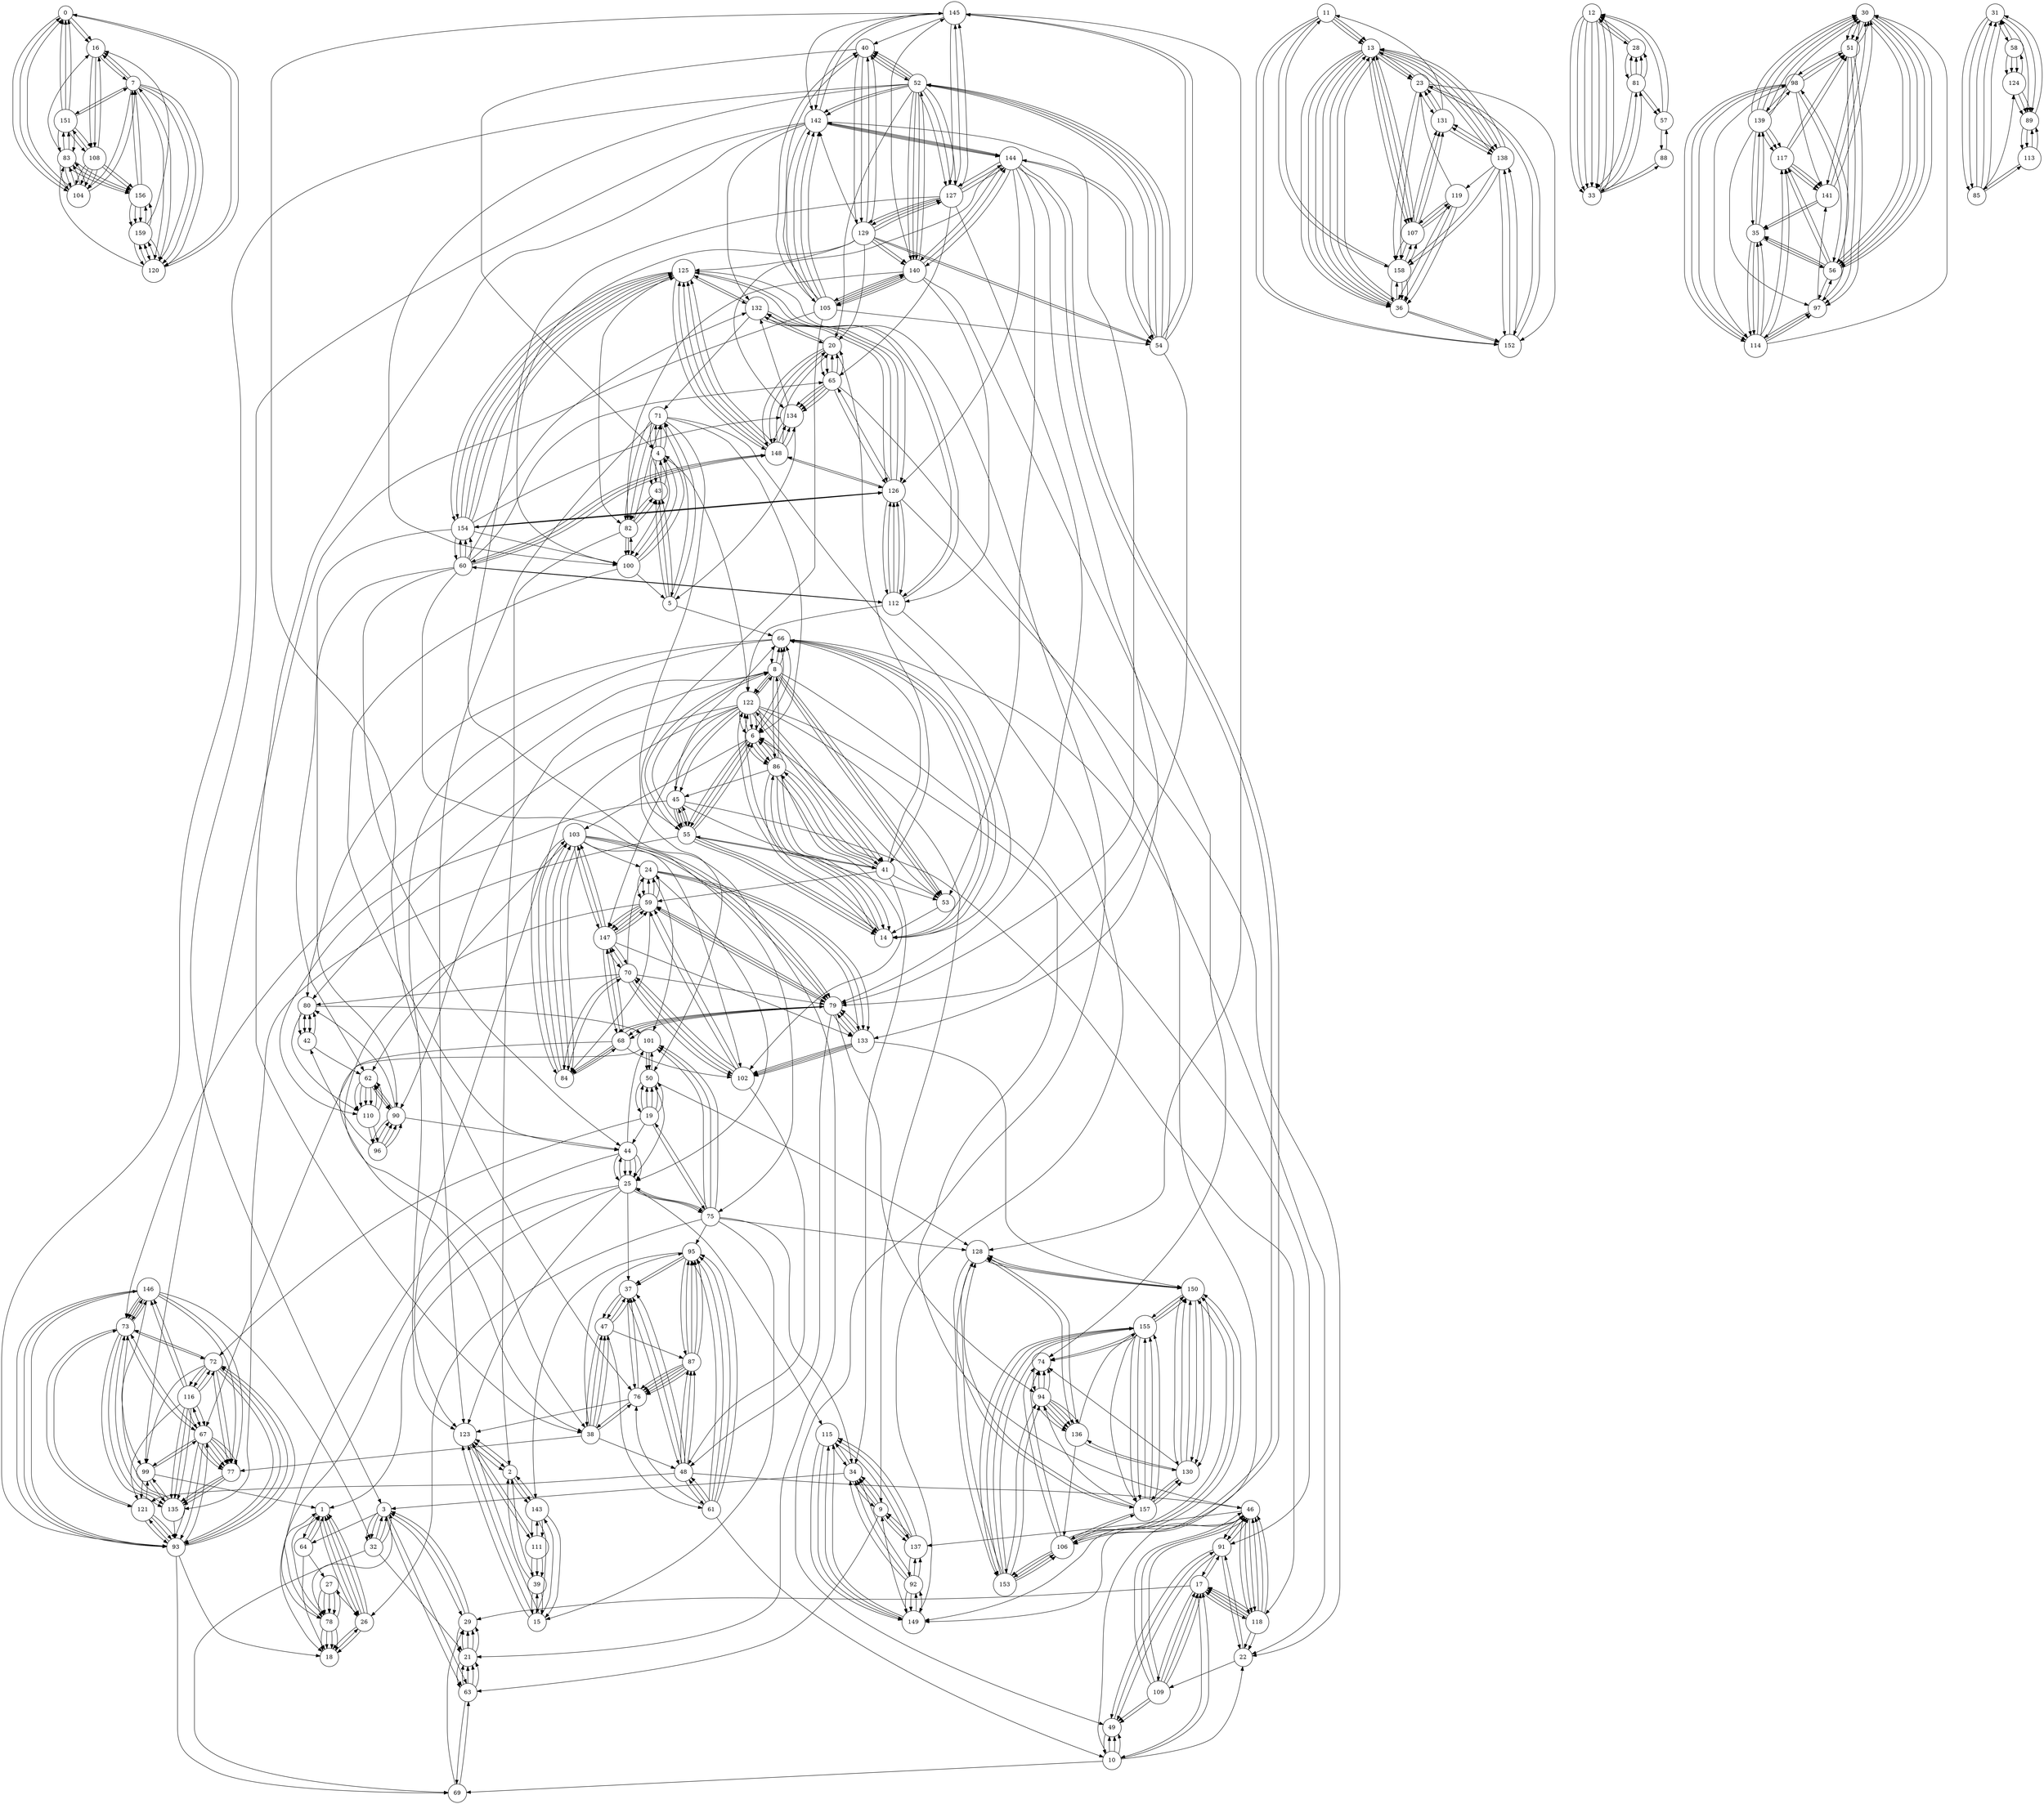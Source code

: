 digraph G {
node [shape = circle]
  0 -> 16
  0 -> 16
  0 -> 104
  0 -> 120
  1 -> 26
  1 -> 26
  1 -> 64
  2 -> 123
  2 -> 123
  2 -> 143
  2 -> 143
  3 -> 29
  3 -> 32
  3 -> 32
  3 -> 63
  3 -> 63
  3 -> 64
  3 -> 78
  4 -> 43
  4 -> 43
  4 -> 71
  4 -> 71
  4 -> 71
  4 -> 100
  4 -> 100
  4 -> 122
  5 -> 43
  5 -> 43
  5 -> 43
  5 -> 66
  5 -> 71
  6 -> 55
  6 -> 55
  6 -> 66
  6 -> 66
  6 -> 86
  6 -> 86
  6 -> 86
  6 -> 103
  6 -> 122
  7 -> 16
  7 -> 16
  7 -> 104
  7 -> 120
  7 -> 120
  7 -> 120
  7 -> 120
  7 -> 151
  8 -> 53
  8 -> 53
  8 -> 53
  8 -> 66
  8 -> 66
  8 -> 73
  8 -> 86
  8 -> 90
  8 -> 91
  8 -> 122
  8 -> 122
  9 -> 34
  9 -> 34
  9 -> 34
  9 -> 63
  9 -> 137
  10 -> 17
  10 -> 22
  10 -> 46
  10 -> 49
  10 -> 49
  10 -> 49
  10 -> 69
  11 -> 13
  11 -> 13
  11 -> 13
  11 -> 152
  11 -> 152
  11 -> 158
  12 -> 28
  12 -> 33
  12 -> 33
  12 -> 33
  12 -> 33
  12 -> 33
  13 -> 23
  13 -> 23
  13 -> 36
  13 -> 36
  13 -> 36
  13 -> 36
  13 -> 107
  13 -> 107
  13 -> 107
  13 -> 138
  13 -> 138
  13 -> 138
  14 -> 66
  14 -> 86
  14 -> 122
  14 -> 122
  15 -> 39
  15 -> 123
  15 -> 123
  15 -> 123
  15 -> 143
  16 -> 7
  16 -> 108
  16 -> 108
  17 -> 10
  17 -> 29
  17 -> 91
  17 -> 109
  17 -> 118
  18 -> 26
  19 -> 44
  19 -> 50
  19 -> 50
  19 -> 50
  19 -> 50
  19 -> 50
  19 -> 72
  19 -> 75
  20 -> 41
  20 -> 65
  20 -> 65
  20 -> 132
  20 -> 148
  20 -> 148
  21 -> 29
  21 -> 29
  21 -> 29
  21 -> 29
  21 -> 63
  22 -> 91
  22 -> 109
  23 -> 13
  23 -> 131
  23 -> 152
  23 -> 152
  23 -> 158
  23 -> 158
  24 -> 25
  24 -> 59
  24 -> 59
  24 -> 101
  24 -> 133
  24 -> 133
  24 -> 133
  25 -> 1
  25 -> 18
  25 -> 37
  25 -> 44
  25 -> 75
  25 -> 75
  25 -> 115
  25 -> 123
  26 -> 1
  26 -> 1
  26 -> 1
  26 -> 18
  26 -> 18
  27 -> 26
  27 -> 78
  27 -> 78
  27 -> 78
  27 -> 78
  27 -> 78
  28 -> 12
  28 -> 12
  28 -> 81
  29 -> 3
  29 -> 3
  29 -> 21
  30 -> 51
  30 -> 51
  30 -> 51
  30 -> 56
  30 -> 56
  30 -> 56
  30 -> 56
  30 -> 141
  31 -> 58
  31 -> 85
  31 -> 85
  31 -> 89
  31 -> 89
  32 -> 3
  32 -> 3
  32 -> 3
  32 -> 21
  32 -> 69
  33 -> 12
  33 -> 12
  33 -> 81
  33 -> 81
  33 -> 88
  34 -> 3
  34 -> 9
  34 -> 115
  35 -> 56
  35 -> 114
  35 -> 114
  35 -> 139
  35 -> 139
  36 -> 13
  36 -> 13
  36 -> 13
  36 -> 152
  36 -> 152
  36 -> 158
  37 -> 47
  37 -> 47
  37 -> 48
  37 -> 76
  38 -> 47
  38 -> 47
  38 -> 47
  38 -> 48
  38 -> 76
  38 -> 77
  38 -> 95
  39 -> 2
  39 -> 2
  39 -> 15
  39 -> 15
  40 -> 4
  40 -> 52
  40 -> 129
  40 -> 129
  41 -> 34
  41 -> 53
  41 -> 55
  41 -> 59
  41 -> 66
  41 -> 86
  41 -> 86
  41 -> 122
  42 -> 62
  42 -> 80
  42 -> 80
  42 -> 80
  43 -> 4
  43 -> 4
  43 -> 82
  44 -> 25
  44 -> 25
  44 -> 25
  44 -> 25
  44 -> 25
  44 -> 78
  44 -> 101
  45 -> 53
  45 -> 55
  45 -> 55
  45 -> 55
  45 -> 66
  45 -> 110
  45 -> 118
  46 -> 91
  46 -> 91
  46 -> 118
  46 -> 118
  46 -> 118
  46 -> 137
  46 -> 149
  47 -> 37
  47 -> 37
  47 -> 38
  47 -> 61
  47 -> 87
  48 -> 37
  48 -> 37
  48 -> 46
  48 -> 61
  48 -> 87
  48 -> 87
  48 -> 87
  48 -> 121
  49 -> 10
  49 -> 91
  50 -> 19
  50 -> 25
  50 -> 101
  50 -> 128
  51 -> 30
  51 -> 97
  51 -> 97
  51 -> 97
  51 -> 98
  52 -> 20
  52 -> 40
  52 -> 40
  52 -> 40
  52 -> 54
  52 -> 93
  52 -> 100
  52 -> 127
  52 -> 127
  52 -> 127
  52 -> 140
  52 -> 140
  52 -> 140
  52 -> 142
  52 -> 142
  53 -> 6
  53 -> 14
  54 -> 52
  54 -> 52
  54 -> 52
  54 -> 79
  54 -> 144
  54 -> 145
  54 -> 145
  55 -> 6
  55 -> 6
  55 -> 8
  55 -> 8
  55 -> 14
  55 -> 14
  55 -> 14
  55 -> 41
  55 -> 45
  55 -> 45
  55 -> 135
  56 -> 30
  56 -> 35
  56 -> 35
  56 -> 97
  56 -> 98
  56 -> 117
  56 -> 117
  57 -> 12
  57 -> 12
  57 -> 88
  58 -> 31
  58 -> 124
  58 -> 124
  58 -> 124
  59 -> 24
  59 -> 24
  59 -> 24
  59 -> 38
  59 -> 79
  59 -> 84
  59 -> 147
  59 -> 147
  59 -> 147
  60 -> 44
  60 -> 62
  60 -> 65
  60 -> 75
  60 -> 112
  60 -> 132
  60 -> 148
  60 -> 148
  60 -> 154
  60 -> 154
  60 -> 154
  61 -> 10
  61 -> 48
  61 -> 48
  61 -> 76
  61 -> 95
  61 -> 95
  61 -> 95
  61 -> 95
  62 -> 90
  62 -> 90
  62 -> 110
  62 -> 110
  62 -> 110
  62 -> 110
  63 -> 21
  63 -> 21
  63 -> 21
  63 -> 21
  63 -> 69
  64 -> 1
  64 -> 1
  64 -> 18
  64 -> 27
  65 -> 20
  65 -> 20
  65 -> 20
  65 -> 126
  65 -> 134
  65 -> 134
  65 -> 134
  65 -> 134
  65 -> 149
  66 -> 8
  66 -> 14
  66 -> 14
  66 -> 22
  66 -> 80
  66 -> 123
  67 -> 73
  67 -> 77
  67 -> 77
  67 -> 77
  67 -> 77
  67 -> 77
  67 -> 77
  67 -> 93
  67 -> 93
  67 -> 99
  67 -> 116
  68 -> 38
  68 -> 79
  68 -> 84
  68 -> 84
  68 -> 102
  68 -> 147
  68 -> 147
  69 -> 29
  69 -> 63
  70 -> 24
  70 -> 79
  70 -> 80
  70 -> 84
  70 -> 102
  70 -> 102
  70 -> 147
  71 -> 4
  71 -> 5
  71 -> 6
  71 -> 14
  71 -> 50
  71 -> 82
  71 -> 82
  71 -> 123
  72 -> 73
  72 -> 77
  72 -> 77
  72 -> 93
  72 -> 93
  72 -> 99
  72 -> 116
  72 -> 116
  73 -> 67
  73 -> 72
  73 -> 121
  73 -> 135
  73 -> 135
  73 -> 146
  73 -> 146
  74 -> 94
  75 -> 15
  75 -> 19
  75 -> 25
  75 -> 26
  75 -> 34
  75 -> 95
  75 -> 101
  75 -> 101
  75 -> 101
  75 -> 128
  76 -> 37
  76 -> 38
  76 -> 123
  77 -> 135
  77 -> 135
  77 -> 135
  78 -> 1
  78 -> 1
  78 -> 18
  78 -> 18
  78 -> 18
  78 -> 18
  78 -> 27
  79 -> 48
  79 -> 59
  79 -> 59
  79 -> 68
  79 -> 68
  79 -> 68
  79 -> 94
  79 -> 133
  80 -> 42
  80 -> 42
  80 -> 42
  80 -> 101
  80 -> 110
  81 -> 28
  81 -> 28
  81 -> 28
  81 -> 28
  81 -> 33
  81 -> 57
  81 -> 57
  82 -> 2
  82 -> 43
  82 -> 43
  82 -> 71
  82 -> 100
  82 -> 100
  83 -> 16
  83 -> 104
  83 -> 104
  83 -> 151
  83 -> 151
  83 -> 156
  83 -> 156
  83 -> 156
  84 -> 68
  84 -> 70
  84 -> 103
  84 -> 103
  84 -> 103
  85 -> 31
  85 -> 31
  85 -> 31
  85 -> 113
  85 -> 124
  86 -> 6
  86 -> 6
  86 -> 6
  86 -> 8
  86 -> 14
  86 -> 14
  86 -> 14
  86 -> 41
  86 -> 41
  86 -> 45
  86 -> 102
  87 -> 76
  87 -> 76
  87 -> 76
  87 -> 76
  87 -> 76
  87 -> 95
  87 -> 95
  87 -> 95
  87 -> 95
  88 -> 33
  88 -> 57
  89 -> 31
  89 -> 113
  89 -> 113
  90 -> 44
  90 -> 62
  90 -> 80
  90 -> 96
  91 -> 17
  91 -> 22
  91 -> 46
  91 -> 46
  91 -> 49
  91 -> 49
  92 -> 34
  92 -> 34
  92 -> 34
  92 -> 137
  92 -> 137
  92 -> 149
  92 -> 149
  93 -> 18
  93 -> 67
  93 -> 69
  93 -> 72
  93 -> 72
  93 -> 121
  93 -> 146
  94 -> 74
  94 -> 74
  94 -> 74
  94 -> 136
  94 -> 136
  94 -> 136
  94 -> 136
  94 -> 136
  94 -> 136
  95 -> 37
  95 -> 37
  95 -> 87
  95 -> 143
  96 -> 42
  96 -> 90
  96 -> 90
  96 -> 90
  96 -> 90
  97 -> 56
  97 -> 114
  97 -> 141
  98 -> 51
  98 -> 51
  98 -> 56
  98 -> 114
  98 -> 114
  98 -> 114
  98 -> 139
  98 -> 141
  99 -> 1
  99 -> 67
  99 -> 121
  99 -> 135
  100 -> 4
  100 -> 4
  100 -> 5
  100 -> 44
  100 -> 82
  101 -> 50
  101 -> 50
  101 -> 67
  102 -> 48
  102 -> 59
  102 -> 59
  102 -> 70
  102 -> 70
  103 -> 24
  103 -> 62
  103 -> 79
  103 -> 79
  103 -> 79
  103 -> 84
  103 -> 84
  103 -> 84
  103 -> 102
  103 -> 147
  104 -> 0
  104 -> 0
  104 -> 7
  104 -> 83
  104 -> 83
  104 -> 83
  105 -> 40
  105 -> 40
  105 -> 54
  105 -> 55
  105 -> 99
  105 -> 140
  105 -> 140
  105 -> 142
  105 -> 142
  105 -> 142
  106 -> 74
  106 -> 74
  106 -> 150
  106 -> 150
  106 -> 150
  106 -> 153
  106 -> 153
  106 -> 157
  107 -> 13
  107 -> 119
  107 -> 119
  107 -> 131
  107 -> 131
  107 -> 131
  107 -> 158
  107 -> 158
  108 -> 16
  108 -> 104
  108 -> 104
  108 -> 104
  108 -> 104
  108 -> 151
  108 -> 156
  108 -> 156
  109 -> 17
  109 -> 17
  109 -> 17
  109 -> 46
  109 -> 46
  109 -> 46
  109 -> 49
  109 -> 49
  110 -> 62
  110 -> 62
  110 -> 96
  110 -> 96
  111 -> 39
  111 -> 39
  111 -> 39
  111 -> 123
  111 -> 143
  112 -> 60
  112 -> 122
  112 -> 125
  112 -> 126
  112 -> 126
  112 -> 126
  112 -> 149
  113 -> 85
  113 -> 89
  113 -> 89
  114 -> 30
  114 -> 35
  114 -> 35
  114 -> 97
  114 -> 97
  114 -> 98
  114 -> 117
  114 -> 117
  115 -> 34
  115 -> 137
  115 -> 149
  115 -> 149
  116 -> 67
  116 -> 67
  116 -> 67
  116 -> 72
  116 -> 72
  116 -> 121
  116 -> 135
  116 -> 135
  116 -> 135
  116 -> 146
  116 -> 146
  117 -> 51
  117 -> 51
  117 -> 141
  117 -> 141
  117 -> 141
  118 -> 17
  118 -> 17
  118 -> 17
  118 -> 17
  118 -> 22
  118 -> 22
  118 -> 46
  118 -> 46
  118 -> 46
  119 -> 23
  119 -> 36
  119 -> 36
  119 -> 36
  119 -> 107
  120 -> 0
  120 -> 7
  120 -> 83
  120 -> 159
  120 -> 159
  120 -> 159
  121 -> 73
  121 -> 93
  121 -> 93
  121 -> 93
  121 -> 99
  122 -> 6
  122 -> 6
  122 -> 6
  122 -> 6
  122 -> 8
  122 -> 9
  122 -> 41
  122 -> 41
  122 -> 45
  122 -> 45
  122 -> 46
  122 -> 80
  122 -> 123
  122 -> 147
  123 -> 2
  123 -> 2
  123 -> 111
  124 -> 58
  124 -> 89
  124 -> 89
  124 -> 89
  125 -> 49
  125 -> 82
  125 -> 112
  125 -> 132
  125 -> 148
  125 -> 154
  125 -> 154
  126 -> 22
  126 -> 65
  126 -> 112
  126 -> 112
  126 -> 132
  126 -> 132
  126 -> 148
  126 -> 154
  127 -> 21
  127 -> 65
  127 -> 79
  127 -> 129
  127 -> 129
  127 -> 144
  127 -> 144
  127 -> 145
  127 -> 145
  128 -> 150
  128 -> 153
  128 -> 157
  129 -> 20
  129 -> 40
  129 -> 40
  129 -> 54
  129 -> 54
  129 -> 100
  129 -> 125
  129 -> 127
  129 -> 127
  129 -> 140
  129 -> 140
  129 -> 142
  130 -> 74
  130 -> 136
  130 -> 150
  130 -> 150
  130 -> 157
  131 -> 11
  131 -> 23
  131 -> 23
  131 -> 138
  132 -> 20
  132 -> 71
  132 -> 125
  132 -> 126
  132 -> 126
  133 -> 79
  133 -> 79
  133 -> 79
  133 -> 102
  133 -> 102
  133 -> 102
  133 -> 102
  133 -> 150
  134 -> 5
  134 -> 132
  134 -> 148
  135 -> 73
  135 -> 73
  135 -> 93
  135 -> 99
  136 -> 106
  136 -> 128
  136 -> 128
  136 -> 130
  136 -> 155
  137 -> 9
  137 -> 9
  137 -> 92
  137 -> 115
  137 -> 115
  138 -> 13
  138 -> 13
  138 -> 119
  138 -> 131
  138 -> 131
  138 -> 152
  138 -> 158
  138 -> 158
  139 -> 30
  139 -> 30
  139 -> 30
  139 -> 30
  139 -> 30
  139 -> 35
  139 -> 97
  139 -> 98
  139 -> 117
  139 -> 117
  139 -> 117
  140 -> 52
  140 -> 74
  140 -> 82
  140 -> 105
  140 -> 105
  140 -> 105
  140 -> 112
  140 -> 144
  140 -> 145
  141 -> 30
  141 -> 30
  141 -> 35
  141 -> 35
  142 -> 3
  142 -> 38
  142 -> 79
  142 -> 105
  142 -> 132
  142 -> 144
  142 -> 144
  142 -> 144
  142 -> 145
  143 -> 2
  143 -> 15
  143 -> 15
  143 -> 111
  143 -> 111
  144 -> 53
  144 -> 54
  144 -> 106
  144 -> 106
  144 -> 126
  144 -> 127
  144 -> 133
  144 -> 134
  144 -> 140
  144 -> 140
  144 -> 142
  145 -> 40
  145 -> 76
  145 -> 127
  145 -> 128
  145 -> 142
  145 -> 142
  146 -> 32
  146 -> 73
  146 -> 73
  146 -> 73
  146 -> 77
  146 -> 77
  146 -> 93
  146 -> 93
  146 -> 99
  147 -> 59
  147 -> 59
  147 -> 68
  147 -> 70
  147 -> 70
  147 -> 103
  147 -> 103
  147 -> 133
  148 -> 20
  148 -> 20
  148 -> 60
  148 -> 125
  148 -> 125
  148 -> 125
  148 -> 125
  148 -> 126
  148 -> 134
  148 -> 134
  148 -> 134
  149 -> 9
  149 -> 92
  149 -> 92
  149 -> 115
  149 -> 115
  150 -> 128
  150 -> 128
  150 -> 130
  150 -> 130
  150 -> 130
  150 -> 130
  150 -> 155
  151 -> 0
  151 -> 0
  151 -> 0
  151 -> 7
  151 -> 83
  151 -> 83
  151 -> 108
  151 -> 108
  152 -> 23
  152 -> 138
  152 -> 138
  153 -> 94
  153 -> 94
  153 -> 106
  153 -> 106
  153 -> 128
  153 -> 155
  153 -> 155
  154 -> 60
  154 -> 90
  154 -> 100
  154 -> 125
  154 -> 125
  154 -> 125
  154 -> 125
  154 -> 126
  154 -> 126
  154 -> 134
  155 -> 74
  155 -> 74
  155 -> 150
  155 -> 150
  155 -> 153
  155 -> 153
  155 -> 157
  155 -> 157
  155 -> 157
  156 -> 7
  156 -> 7
  156 -> 159
  156 -> 159
  156 -> 159
  157 -> 94
  157 -> 106
  157 -> 128
  157 -> 130
  157 -> 130
  157 -> 155
  157 -> 155
  157 -> 155
  158 -> 11
  158 -> 36
  158 -> 36
  158 -> 36
  158 -> 107
  158 -> 107
  159 -> 16
  159 -> 120
  159 -> 120
  159 -> 120
  159 -> 156
  159 -> 156
}
